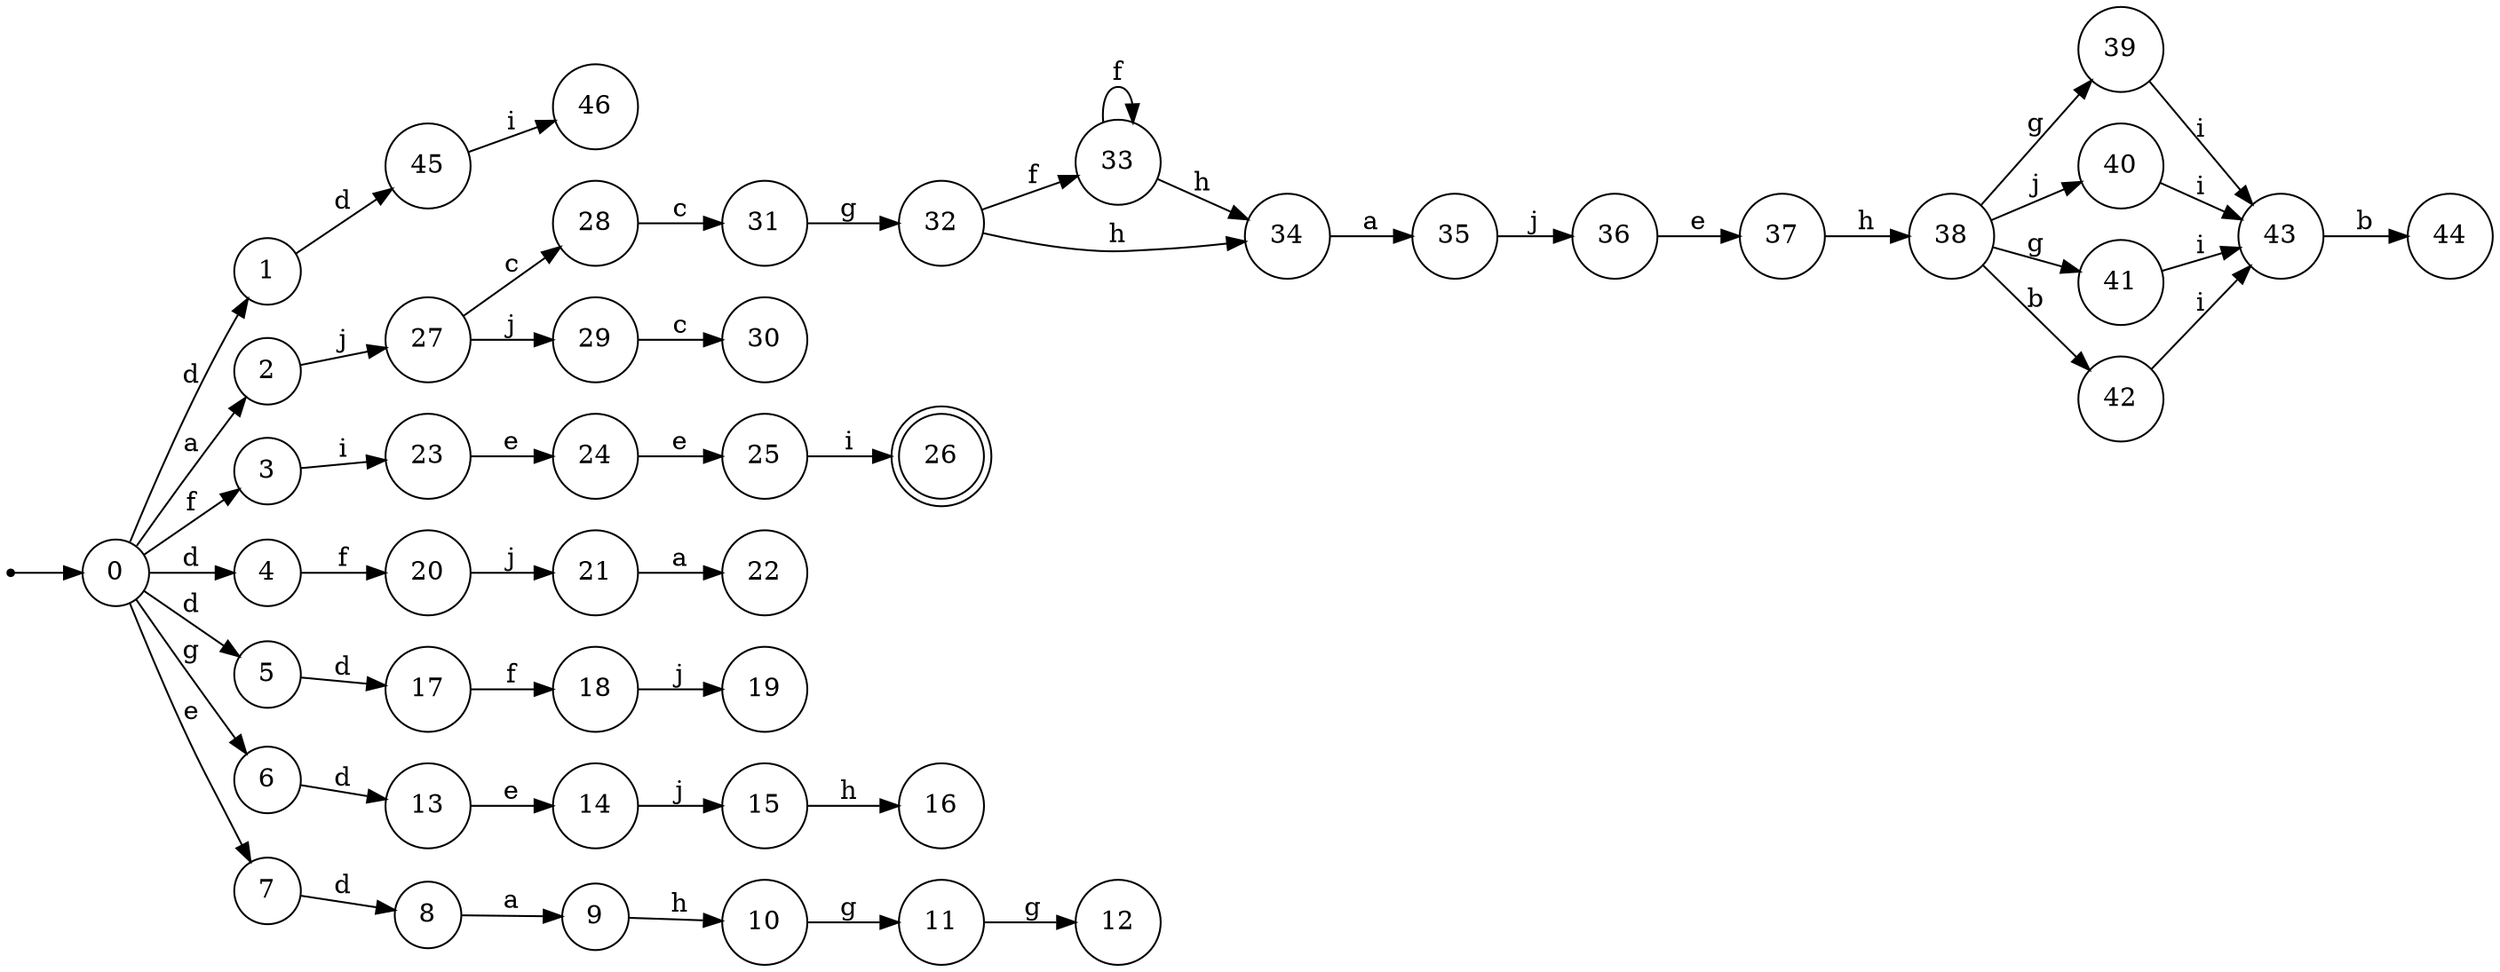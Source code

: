 digraph finite_state_machine {
rankdir=LR;
size="20,20";
node [shape = point]; "dummy0"
node [shape = circle]; "0";
"dummy0" -> "0";
node [shape = circle]; "1";
node [shape = circle]; "2";
node [shape = circle]; "3";
node [shape = circle]; "4";
node [shape = circle]; "5";
node [shape = circle]; "6";
node [shape = circle]; "7";
node [shape = circle]; "8";
node [shape = circle]; "9";
node [shape = circle]; "10";
node [shape = circle]; "11";
node [shape = circle]; "12";
node [shape = circle]; "13";
node [shape = circle]; "14";
node [shape = circle]; "15";
node [shape = circle]; "16";
node [shape = circle]; "17";
node [shape = circle]; "18";
node [shape = circle]; "19";
node [shape = circle]; "20";
node [shape = circle]; "21";
node [shape = circle]; "22";
node [shape = circle]; "23";
node [shape = circle]; "24";
node [shape = circle]; "25";
node [shape = doublecircle]; "26";node [shape = circle]; "27";
node [shape = circle]; "28";
node [shape = circle]; "29";
node [shape = circle]; "30";
node [shape = circle]; "31";
node [shape = circle]; "32";
node [shape = circle]; "33";
node [shape = circle]; "34";
node [shape = circle]; "35";
node [shape = circle]; "36";
node [shape = circle]; "37";
node [shape = circle]; "38";
node [shape = circle]; "39";
node [shape = circle]; "40";
node [shape = circle]; "41";
node [shape = circle]; "42";
node [shape = circle]; "43";
node [shape = circle]; "44";
node [shape = circle]; "45";
node [shape = circle]; "46";
"0" -> "1" [label = "d"];
 "0" -> "4" [label = "d"];
 "0" -> "5" [label = "d"];
 "0" -> "2" [label = "a"];
 "0" -> "3" [label = "f"];
 "0" -> "6" [label = "g"];
 "0" -> "7" [label = "e"];
 "7" -> "8" [label = "d"];
 "8" -> "9" [label = "a"];
 "9" -> "10" [label = "h"];
 "10" -> "11" [label = "g"];
 "11" -> "12" [label = "g"];
 "6" -> "13" [label = "d"];
 "13" -> "14" [label = "e"];
 "14" -> "15" [label = "j"];
 "15" -> "16" [label = "h"];
 "5" -> "17" [label = "d"];
 "17" -> "18" [label = "f"];
 "18" -> "19" [label = "j"];
 "4" -> "20" [label = "f"];
 "20" -> "21" [label = "j"];
 "21" -> "22" [label = "a"];
 "3" -> "23" [label = "i"];
 "23" -> "24" [label = "e"];
 "24" -> "25" [label = "e"];
 "25" -> "26" [label = "i"];
 "2" -> "27" [label = "j"];
 "27" -> "28" [label = "c"];
 "27" -> "29" [label = "j"];
 "29" -> "30" [label = "c"];
 "28" -> "31" [label = "c"];
 "31" -> "32" [label = "g"];
 "32" -> "33" [label = "f"];
 "32" -> "34" [label = "h"];
 "34" -> "35" [label = "a"];
 "35" -> "36" [label = "j"];
 "36" -> "37" [label = "e"];
 "37" -> "38" [label = "h"];
 "38" -> "41" [label = "g"];
 "38" -> "39" [label = "g"];
 "38" -> "40" [label = "j"];
 "38" -> "42" [label = "b"];
 "42" -> "43" [label = "i"];
 "43" -> "44" [label = "b"];
 "41" -> "43" [label = "i"];
 "40" -> "43" [label = "i"];
 "39" -> "43" [label = "i"];
 "33" -> "33" [label = "f"];
 "33" -> "34" [label = "h"];
 "1" -> "45" [label = "d"];
 "45" -> "46" [label = "i"];
 }
